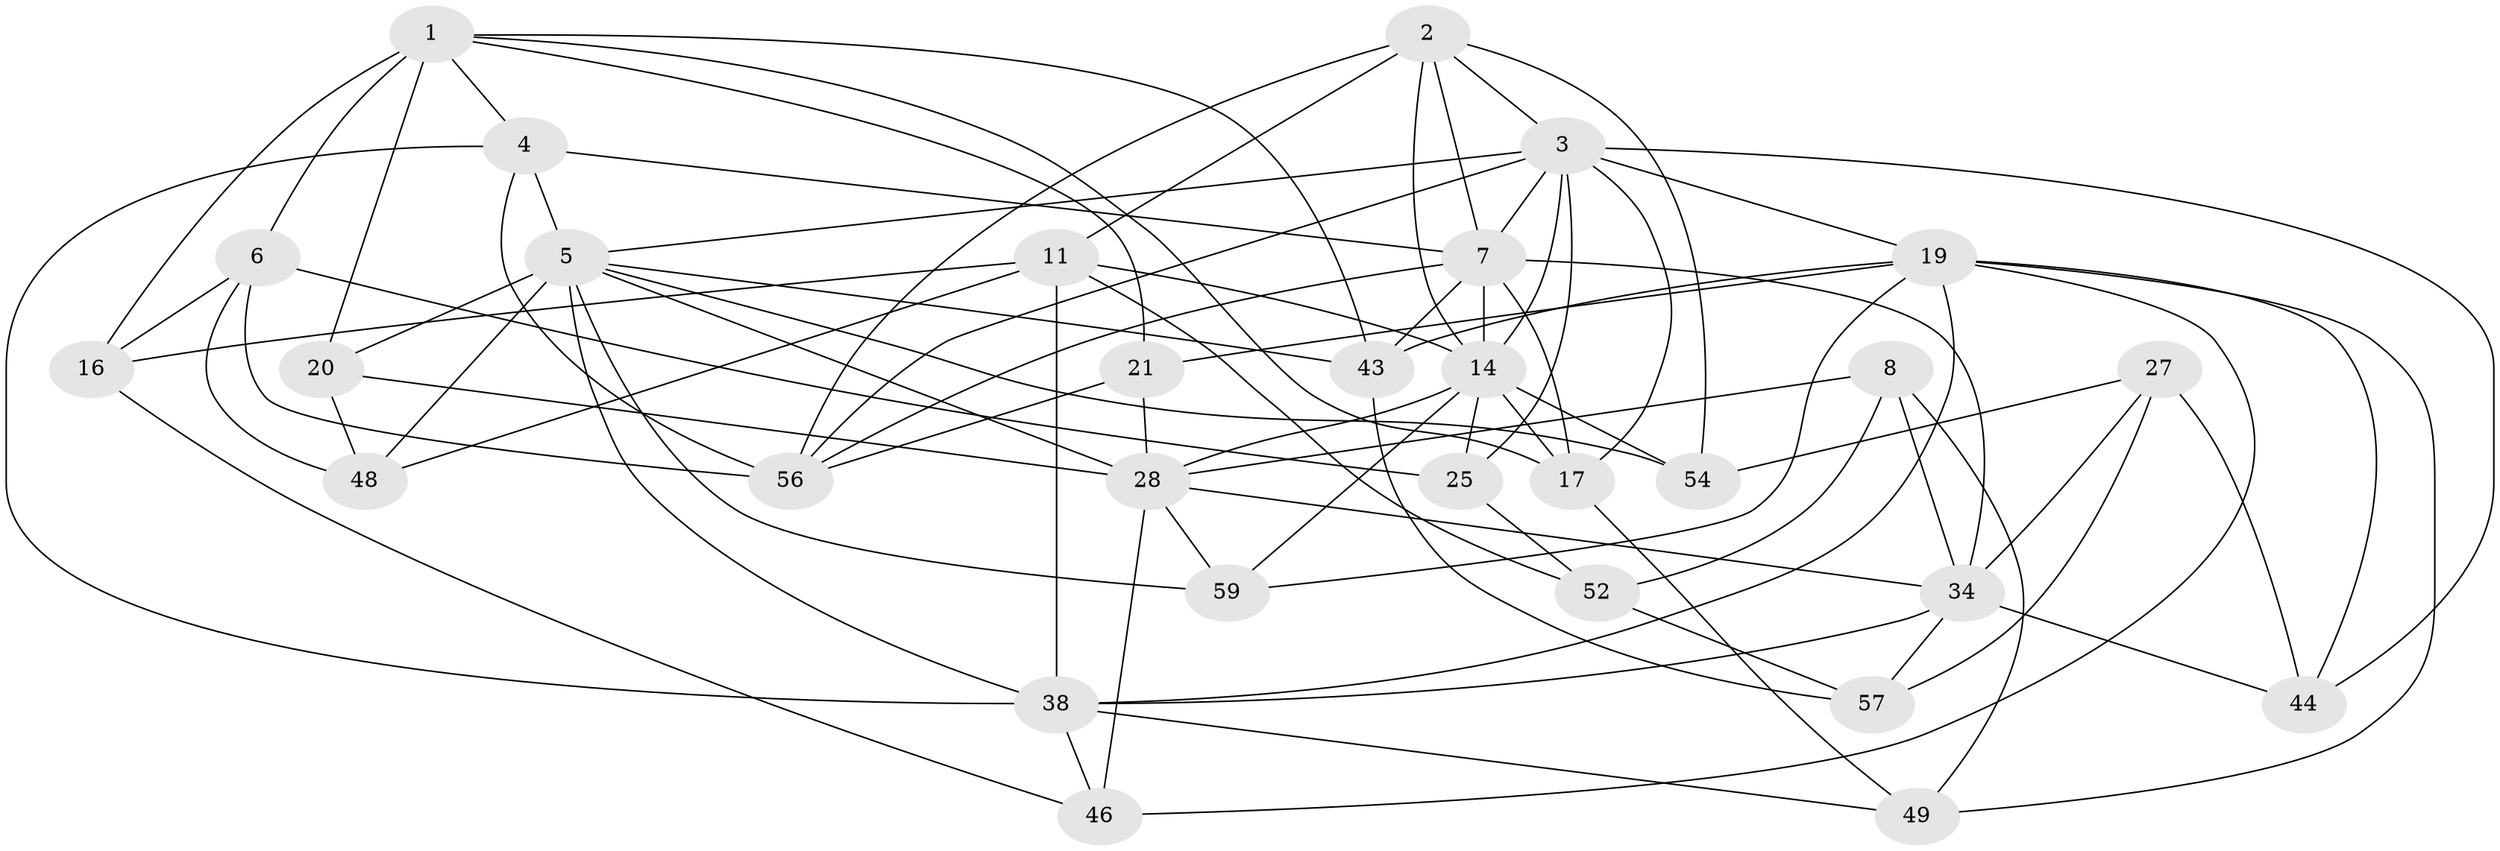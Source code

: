 // original degree distribution, {4: 1.0}
// Generated by graph-tools (version 1.1) at 2025/20/03/04/25 18:20:33]
// undirected, 30 vertices, 83 edges
graph export_dot {
graph [start="1"]
  node [color=gray90,style=filled];
  1 [super="+15+31"];
  2 [super="+33"];
  3 [super="+10+9"];
  4 [super="+12"];
  5 [super="+18+55+13"];
  6 [super="+40"];
  7 [super="+29+50+22"];
  8;
  11 [super="+36"];
  14 [super="+23+47"];
  16;
  17 [super="+26"];
  19 [super="+39+24"];
  20;
  21;
  25;
  27;
  28 [super="+30"];
  34 [super="+37+45"];
  38 [super="+58+41"];
  43 [super="+60"];
  44;
  46;
  48;
  49;
  52;
  54;
  56 [super="+61"];
  57;
  59;
  1 -- 43;
  1 -- 6 [weight=2];
  1 -- 21;
  1 -- 16;
  1 -- 20;
  1 -- 4;
  1 -- 17;
  2 -- 54;
  2 -- 7;
  2 -- 3;
  2 -- 14;
  2 -- 56;
  2 -- 11;
  3 -- 56;
  3 -- 25;
  3 -- 44;
  3 -- 17;
  3 -- 19;
  3 -- 5;
  3 -- 7 [weight=2];
  3 -- 14;
  4 -- 5 [weight=3];
  4 -- 7;
  4 -- 38 [weight=2];
  4 -- 56;
  5 -- 48;
  5 -- 43 [weight=2];
  5 -- 20;
  5 -- 28;
  5 -- 38;
  5 -- 54;
  5 -- 59;
  6 -- 48;
  6 -- 16;
  6 -- 25;
  6 -- 56;
  7 -- 34 [weight=2];
  7 -- 43;
  7 -- 56;
  7 -- 14;
  7 -- 17;
  8 -- 52;
  8 -- 49;
  8 -- 34;
  8 -- 28;
  11 -- 16;
  11 -- 52;
  11 -- 14;
  11 -- 48;
  11 -- 38;
  14 -- 59;
  14 -- 25;
  14 -- 54;
  14 -- 17 [weight=2];
  14 -- 28;
  16 -- 46;
  17 -- 49;
  19 -- 21;
  19 -- 59;
  19 -- 38;
  19 -- 49;
  19 -- 44;
  19 -- 46;
  19 -- 43;
  20 -- 48;
  20 -- 28;
  21 -- 28;
  21 -- 56;
  25 -- 52;
  27 -- 54;
  27 -- 44;
  27 -- 57;
  27 -- 34;
  28 -- 59;
  28 -- 46;
  28 -- 34;
  34 -- 44;
  34 -- 57;
  34 -- 38;
  38 -- 46;
  38 -- 49;
  43 -- 57;
  52 -- 57;
}
